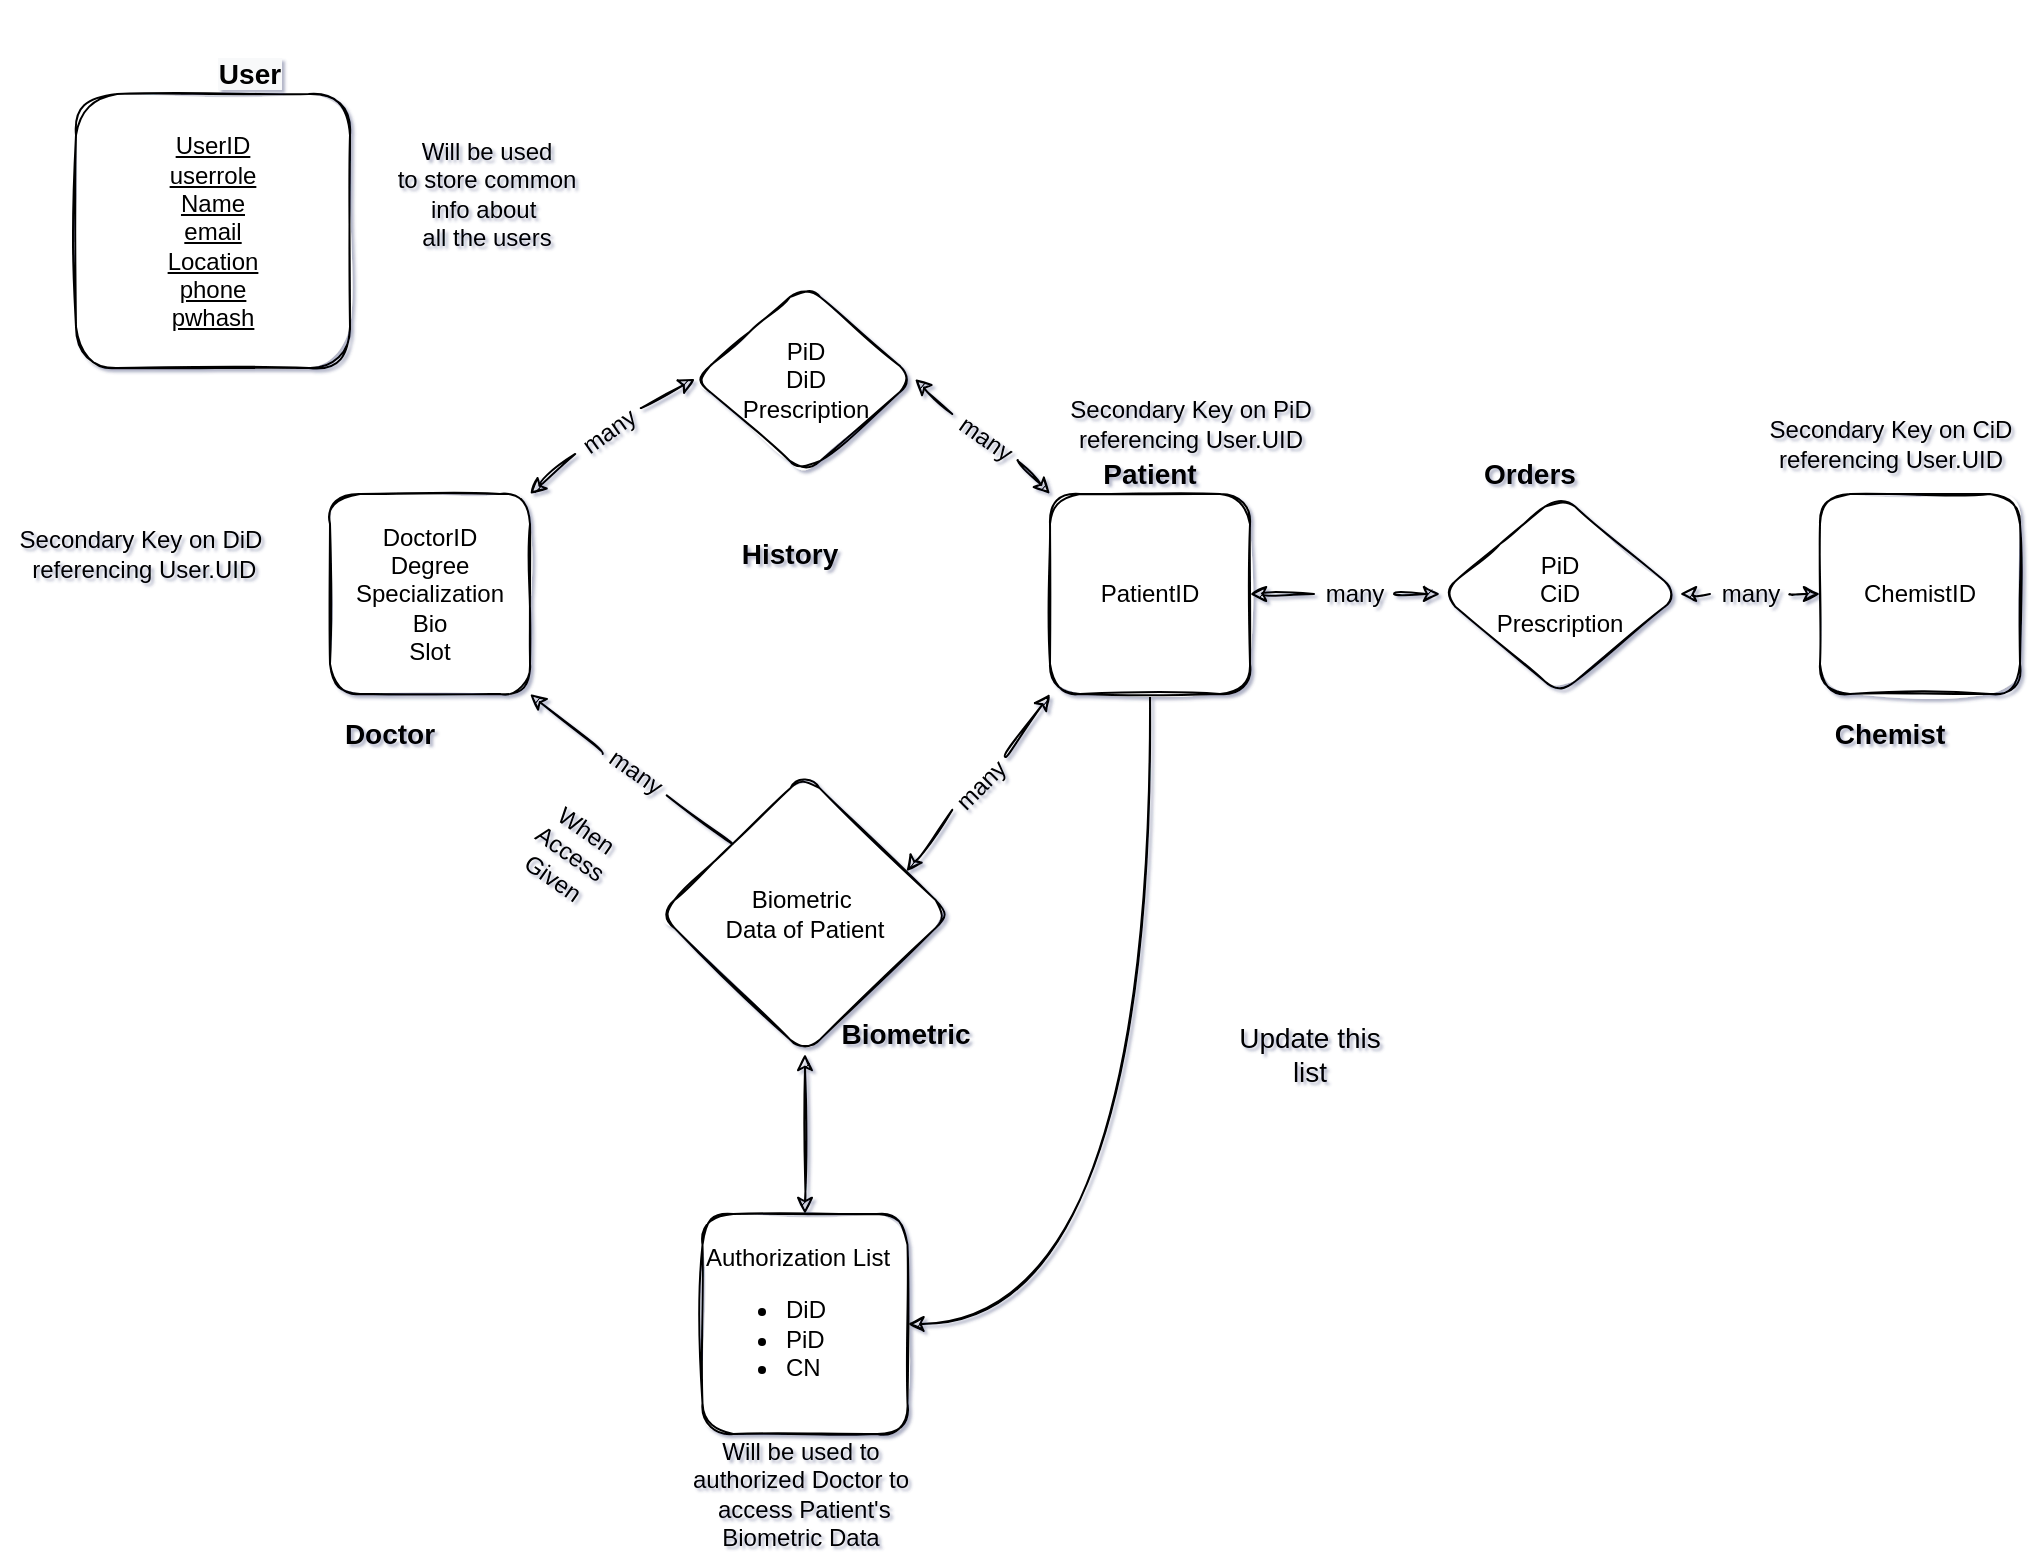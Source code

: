 <mxfile version="15.8.3" type="device"><diagram id="AdZE5MgRW-PzB5bj7evO" name="Page-1"><mxGraphModel dx="2676" dy="776" grid="0" gridSize="10" guides="1" tooltips="1" connect="1" arrows="1" fold="1" page="1" pageScale="1" pageWidth="850" pageHeight="1100" background="none" math="0" shadow="1"><root><mxCell id="0"/><mxCell id="1" parent="0"/><mxCell id="PvwdQWUYFKC4g_m13VtZ-1" value="&lt;u&gt;UserID&lt;br&gt;userrole&lt;br&gt;Name&lt;br&gt;email&lt;br&gt;Location&lt;br&gt;phone&lt;br&gt;pwhash&lt;br&gt;&lt;/u&gt;" style="whiteSpace=wrap;html=1;aspect=fixed;sketch=1;rounded=1;" parent="1" vertex="1"><mxGeometry x="-532" y="70" width="137" height="137" as="geometry"/></mxCell><mxCell id="PvwdQWUYFKC4g_m13VtZ-2" value="&#10;&#10;&lt;b style=&quot;color: rgb(0, 0, 0); font-family: helvetica; font-style: normal; letter-spacing: normal; text-align: center; text-indent: 0px; text-transform: none; word-spacing: 0px; background-color: rgb(248, 249, 250); font-size: 14px;&quot;&gt;User&lt;br&gt;&lt;/b&gt;&#10;&#10;" style="text;html=1;strokeColor=none;fillColor=none;align=center;verticalAlign=middle;whiteSpace=wrap;sketch=1;rounded=1;" parent="1" vertex="1"><mxGeometry x="-465" y="50" width="40" height="20" as="geometry"/></mxCell><mxCell id="PvwdQWUYFKC4g_m13VtZ-46" style="edgeStyle=orthogonalEdgeStyle;orthogonalLoop=1;jettySize=auto;html=1;exitX=0.5;exitY=1;exitDx=0;exitDy=0;entryX=1;entryY=0.5;entryDx=0;entryDy=0;curved=1;sketch=1;" parent="1" source="PvwdQWUYFKC4g_m13VtZ-3" target="PvwdQWUYFKC4g_m13VtZ-41" edge="1"><mxGeometry relative="1" as="geometry"/></mxCell><mxCell id="PvwdQWUYFKC4g_m13VtZ-3" value="PatientID" style="whiteSpace=wrap;html=1;aspect=fixed;sketch=1;rounded=1;" parent="1" vertex="1"><mxGeometry x="-45" y="270" width="100" height="100" as="geometry"/></mxCell><mxCell id="PvwdQWUYFKC4g_m13VtZ-4" value="DoctorID&lt;br&gt;Degree&lt;br&gt;Specialization&lt;br&gt;Bio&lt;br&gt;Slot" style="whiteSpace=wrap;html=1;aspect=fixed;sketch=1;rounded=1;" parent="1" vertex="1"><mxGeometry x="-405" y="270" width="100" height="100" as="geometry"/></mxCell><mxCell id="PvwdQWUYFKC4g_m13VtZ-5" value="ChemistID" style="whiteSpace=wrap;html=1;aspect=fixed;sketch=1;rounded=1;" parent="1" vertex="1"><mxGeometry x="340" y="270" width="100" height="100" as="geometry"/></mxCell><mxCell id="PvwdQWUYFKC4g_m13VtZ-12" value="PiD&lt;br&gt;DiD&lt;br&gt;Prescription&lt;br&gt;" style="rhombus;whiteSpace=wrap;html=1;sketch=1;rounded=1;" parent="1" vertex="1"><mxGeometry x="-222.5" y="165" width="110" height="95" as="geometry"/></mxCell><mxCell id="PvwdQWUYFKC4g_m13VtZ-20" value="&lt;b&gt;&lt;font style=&quot;font-size: 14px&quot;&gt;Patient&lt;/font&gt;&lt;/b&gt;" style="text;html=1;strokeColor=none;fillColor=none;align=center;verticalAlign=middle;whiteSpace=wrap;sketch=1;rounded=1;" parent="1" vertex="1"><mxGeometry x="-15" y="250" width="40" height="20" as="geometry"/></mxCell><mxCell id="PvwdQWUYFKC4g_m13VtZ-21" value="&lt;b&gt;&lt;font style=&quot;font-size: 14px&quot;&gt;Doctor&lt;/font&gt;&lt;/b&gt;" style="text;html=1;strokeColor=none;fillColor=none;align=center;verticalAlign=middle;whiteSpace=wrap;sketch=1;rounded=1;" parent="1" vertex="1"><mxGeometry x="-395" y="380" width="40" height="20" as="geometry"/></mxCell><mxCell id="PvwdQWUYFKC4g_m13VtZ-26" value="&lt;b&gt;&lt;font style=&quot;font-size: 14px&quot;&gt;History&lt;/font&gt;&lt;/b&gt;" style="text;html=1;strokeColor=none;fillColor=none;align=center;verticalAlign=middle;whiteSpace=wrap;sketch=1;rounded=1;" parent="1" vertex="1"><mxGeometry x="-195" y="290" width="40" height="20" as="geometry"/></mxCell><mxCell id="PvwdQWUYFKC4g_m13VtZ-27" value="&lt;b&gt;&lt;font style=&quot;font-size: 14px&quot;&gt;Orders&lt;/font&gt;&lt;/b&gt;" style="text;html=1;strokeColor=none;fillColor=none;align=center;verticalAlign=middle;whiteSpace=wrap;sketch=1;rounded=1;" parent="1" vertex="1"><mxGeometry x="175" y="250" width="40" height="20" as="geometry"/></mxCell><mxCell id="PvwdQWUYFKC4g_m13VtZ-28" value="PiD&lt;br&gt;CiD&lt;br&gt;Prescription" style="rhombus;whiteSpace=wrap;html=1;sketch=1;rounded=1;" parent="1" vertex="1"><mxGeometry x="150" y="270" width="120" height="100" as="geometry"/></mxCell><mxCell id="PvwdQWUYFKC4g_m13VtZ-32" value="&lt;b&gt;&lt;font style=&quot;font-size: 14px&quot;&gt;Chemist&lt;/font&gt;&lt;/b&gt;" style="text;html=1;strokeColor=none;fillColor=none;align=center;verticalAlign=middle;whiteSpace=wrap;sketch=1;rounded=1;" parent="1" vertex="1"><mxGeometry x="355" y="380" width="40" height="20" as="geometry"/></mxCell><mxCell id="PvwdQWUYFKC4g_m13VtZ-33" value="Biometric&amp;nbsp;&lt;br&gt;Data of Patient" style="rhombus;whiteSpace=wrap;html=1;sketch=1;rounded=1;" parent="1" vertex="1"><mxGeometry x="-240" y="410" width="145" height="140" as="geometry"/></mxCell><mxCell id="PvwdQWUYFKC4g_m13VtZ-35" value="" style="endArrow=classic;startArrow=none;html=1;entryX=0;entryY=1;entryDx=0;entryDy=0;exitX=0.971;exitY=0.448;exitDx=0;exitDy=0;exitPerimeter=0;curved=1;sketch=1;" parent="1" source="JHlT9cnCCguxa8hCjzQx-22" target="PvwdQWUYFKC4g_m13VtZ-3" edge="1"><mxGeometry width="50" height="50" relative="1" as="geometry"><mxPoint x="-130" y="470" as="sourcePoint"/><mxPoint x="-35" y="440" as="targetPoint"/></mxGeometry></mxCell><mxCell id="PvwdQWUYFKC4g_m13VtZ-37" value="" style="endArrow=classic;html=1;entryX=1;entryY=1;entryDx=0;entryDy=0;exitX=0.037;exitY=0.612;exitDx=0;exitDy=0;curved=1;sketch=1;startArrow=none;exitPerimeter=0;" parent="1" source="JHlT9cnCCguxa8hCjzQx-33" target="PvwdQWUYFKC4g_m13VtZ-4" edge="1"><mxGeometry width="50" height="50" relative="1" as="geometry"><mxPoint x="-15" y="460" as="sourcePoint"/><mxPoint x="35" y="410" as="targetPoint"/></mxGeometry></mxCell><mxCell id="PvwdQWUYFKC4g_m13VtZ-38" value="When Access Given&lt;br&gt;" style="text;html=1;strokeColor=none;fillColor=none;align=center;verticalAlign=middle;whiteSpace=wrap;rotation=35;sketch=1;rounded=1;" parent="1" vertex="1"><mxGeometry x="-305" y="440" width="40" height="20" as="geometry"/></mxCell><mxCell id="PvwdQWUYFKC4g_m13VtZ-40" value="&lt;b&gt;&lt;font style=&quot;font-size: 14px&quot;&gt;Biometric&lt;/font&gt;&lt;/b&gt;" style="text;html=1;strokeColor=none;fillColor=none;align=center;verticalAlign=middle;whiteSpace=wrap;sketch=1;rounded=1;" parent="1" vertex="1"><mxGeometry x="-137.5" y="530" width="40" height="20" as="geometry"/></mxCell><mxCell id="PvwdQWUYFKC4g_m13VtZ-41" value="Authorization List&lt;br&gt;&lt;ul&gt;&lt;li&gt;DiD&lt;/li&gt;&lt;li&gt;PiD&lt;/li&gt;&lt;li&gt;CN&lt;/li&gt;&lt;/ul&gt;" style="whiteSpace=wrap;html=1;align=left;sketch=1;rounded=1;" parent="1" vertex="1"><mxGeometry x="-218.75" y="630" width="102.5" height="110" as="geometry"/></mxCell><mxCell id="PvwdQWUYFKC4g_m13VtZ-44" value="" style="endArrow=classic;startArrow=classic;html=1;exitX=0.5;exitY=0;exitDx=0;exitDy=0;entryX=0.5;entryY=1;entryDx=0;entryDy=0;curved=1;sketch=1;" parent="1" source="PvwdQWUYFKC4g_m13VtZ-41" target="PvwdQWUYFKC4g_m13VtZ-33" edge="1"><mxGeometry width="50" height="50" relative="1" as="geometry"><mxPoint x="-15" y="430" as="sourcePoint"/><mxPoint x="35" y="380" as="targetPoint"/><Array as="points"/></mxGeometry></mxCell><mxCell id="PvwdQWUYFKC4g_m13VtZ-47" value="&lt;font style=&quot;font-size: 14px&quot;&gt;Update this list&lt;/font&gt;" style="text;html=1;strokeColor=none;fillColor=none;align=center;verticalAlign=middle;whiteSpace=wrap;sketch=1;rounded=1;" parent="1" vertex="1"><mxGeometry x="40" y="540" width="90" height="20" as="geometry"/></mxCell><mxCell id="PvwdQWUYFKC4g_m13VtZ-50" value="" style="endArrow=classic;startArrow=none;html=1;exitX=1;exitY=0.5;exitDx=0;exitDy=0;entryX=0;entryY=0.5;entryDx=0;entryDy=0;curved=1;sketch=1;" parent="1" source="JHlT9cnCCguxa8hCjzQx-13" target="PvwdQWUYFKC4g_m13VtZ-28" edge="1"><mxGeometry width="50" height="50" relative="1" as="geometry"><mxPoint x="-15" y="410" as="sourcePoint"/><mxPoint x="145" y="420" as="targetPoint"/></mxGeometry></mxCell><mxCell id="PvwdQWUYFKC4g_m13VtZ-51" value="" style="endArrow=classic;startArrow=none;html=1;entryX=0;entryY=0.5;entryDx=0;entryDy=0;exitX=1;exitY=0.5;exitDx=0;exitDy=0;curved=1;sketch=1;" parent="1" source="JHlT9cnCCguxa8hCjzQx-14" target="PvwdQWUYFKC4g_m13VtZ-5" edge="1"><mxGeometry width="50" height="50" relative="1" as="geometry"><mxPoint x="-15" y="510" as="sourcePoint"/><mxPoint x="35" y="460" as="targetPoint"/></mxGeometry></mxCell><mxCell id="JHlT9cnCCguxa8hCjzQx-1" value="Secondary Key on DiD&lt;br&gt;&amp;nbsp;referencing User.UID" style="text;html=1;align=center;verticalAlign=middle;resizable=0;points=[];autosize=1;strokeColor=none;fillColor=none;sketch=1;rounded=1;" parent="1" vertex="1"><mxGeometry x="-570" y="285" width="140" height="30" as="geometry"/></mxCell><mxCell id="JHlT9cnCCguxa8hCjzQx-2" value="Secondary Key on PiD &lt;br&gt;referencing User.UID" style="text;html=1;align=center;verticalAlign=middle;resizable=0;points=[];autosize=1;strokeColor=none;fillColor=none;sketch=1;rounded=1;" parent="1" vertex="1"><mxGeometry x="-45" y="220" width="140" height="30" as="geometry"/></mxCell><mxCell id="JHlT9cnCCguxa8hCjzQx-3" value="Secondary Key on CiD &lt;br&gt;referencing User.UID" style="text;html=1;align=center;verticalAlign=middle;resizable=0;points=[];autosize=1;strokeColor=none;fillColor=none;sketch=1;rounded=1;" parent="1" vertex="1"><mxGeometry x="305" y="230" width="140" height="30" as="geometry"/></mxCell><mxCell id="JHlT9cnCCguxa8hCjzQx-4" value="Will be used to&lt;br&gt;authorized Doctor to&lt;br&gt;&amp;nbsp;access Patient's&lt;br&gt;Biometric Data&lt;br&gt;" style="text;html=1;align=center;verticalAlign=middle;resizable=0;points=[];autosize=1;strokeColor=none;fillColor=none;sketch=1;rounded=1;" parent="1" vertex="1"><mxGeometry x="-230" y="740" width="120" height="60" as="geometry"/></mxCell><mxCell id="JHlT9cnCCguxa8hCjzQx-10" value="Will be used&lt;br&gt;to store common&lt;br&gt;info about&amp;nbsp;&lt;br&gt;all the users&lt;br&gt;" style="text;html=1;align=center;verticalAlign=middle;resizable=0;points=[];autosize=1;strokeColor=none;fillColor=none;rounded=1;" parent="1" vertex="1"><mxGeometry x="-377" y="90" width="100" height="60" as="geometry"/></mxCell><mxCell id="JHlT9cnCCguxa8hCjzQx-14" value="many&lt;span style=&quot;color: rgba(0 , 0 , 0 , 0) ; font-family: monospace ; font-size: 0px&quot;&gt;%3CmxGraphModel%3E%3Croot%3E%3CmxCell%20id%3D%220%22%2F%3E%3CmxCell%20id%3D%221%22%20parent%3D%220%22%2F%3E%3CmxCell%20id%3D%222%22%20value%3D%22many%22%20style%3D%22text%3Bhtml%3D1%3Balign%3Dcenter%3BverticalAlign%3Dmiddle%3Bresizable%3D0%3Bpoints%3D%5B%5D%3Bautosize%3D1%3BstrokeColor%3Dnone%3BfillColor%3Dnone%3Brotation%3D-30%3B%22%20vertex%3D%221%22%20parent%3D%221%22%3E%3CmxGeometry%20x%3D%22-305%22%20y%3D%22220%22%20width%3D%2240%22%20height%3D%2218%22%20as%3D%22geometry%22%2F%3E%3C%2FmxCell%3E%3C%2Froot%3E%3C%2FmxGraphModel%3E&lt;/span&gt;" style="text;html=1;align=center;verticalAlign=middle;resizable=0;points=[];autosize=1;strokeColor=none;fillColor=none;rounded=1;" parent="1" vertex="1"><mxGeometry x="285" y="308.5" width="40" height="23" as="geometry"/></mxCell><mxCell id="JHlT9cnCCguxa8hCjzQx-15" value="" style="endArrow=none;startArrow=classic;html=1;entryX=0;entryY=0.5;entryDx=0;entryDy=0;exitX=1;exitY=0.5;exitDx=0;exitDy=0;curved=1;sketch=1;" parent="1" source="PvwdQWUYFKC4g_m13VtZ-28" target="JHlT9cnCCguxa8hCjzQx-14" edge="1"><mxGeometry width="50" height="50" relative="1" as="geometry"><mxPoint x="270" y="320" as="sourcePoint"/><mxPoint x="340" y="320" as="targetPoint"/></mxGeometry></mxCell><mxCell id="JHlT9cnCCguxa8hCjzQx-13" value="many&lt;span style=&quot;color: rgba(0 , 0 , 0 , 0) ; font-family: monospace ; font-size: 0px&quot;&gt;%3CmxGraphModel%3E%3Croot%3E%3CmxCell%20id%3D%220%22%2F%3E%3CmxCell%20id%3D%221%22%20parent%3D%220%22%2F%3E%3CmxCell%20id%3D%222%22%20value%3D%22many%22%20style%3D%22text%3Bhtml%3D1%3Balign%3Dcenter%3BverticalAlign%3Dmiddle%3Bresizable%3D0%3Bpoints%3D%5B%5D%3Bautosize%3D1%3BstrokeColor%3Dnone%3BfillColor%3Dnone%3Brotation%3D-30%3B%22%20vertex%3D%221%22%20parent%3D%221%22%3E%3CmxGeometry%20x%3D%22-305%22%20y%3D%22220%22%20width%3D%2240%22%20height%3D%2218%22%20as%3D%22geometry%22%2F%3E%3C%2FmxCell%3E%3C%2Froot%3E%3C%2FmxGraphModel%3E&lt;/span&gt;" style="text;html=1;align=center;verticalAlign=middle;resizable=0;points=[];autosize=1;strokeColor=none;fillColor=none;rounded=1;" parent="1" vertex="1"><mxGeometry x="87" y="308.5" width="40" height="23" as="geometry"/></mxCell><mxCell id="JHlT9cnCCguxa8hCjzQx-16" value="" style="endArrow=none;startArrow=classic;html=1;exitX=1;exitY=0.5;exitDx=0;exitDy=0;entryX=0;entryY=0.5;entryDx=0;entryDy=0;curved=1;sketch=1;" parent="1" source="PvwdQWUYFKC4g_m13VtZ-3" target="JHlT9cnCCguxa8hCjzQx-13" edge="1"><mxGeometry width="50" height="50" relative="1" as="geometry"><mxPoint x="75" y="320" as="sourcePoint"/><mxPoint x="150" y="320" as="targetPoint"/></mxGeometry></mxCell><mxCell id="JHlT9cnCCguxa8hCjzQx-26" value="" style="endArrow=classic;startArrow=none;html=1;exitX=1;exitY=0.5;exitDx=0;exitDy=0;entryX=0;entryY=0.5;entryDx=0;entryDy=0;curved=1;sketch=1;" parent="1" source="JHlT9cnCCguxa8hCjzQx-27" target="PvwdQWUYFKC4g_m13VtZ-12" edge="1"><mxGeometry width="50" height="50" relative="1" as="geometry"><mxPoint x="-407.42" y="297.35" as="sourcePoint"/><mxPoint x="-266.18" y="149.995" as="targetPoint"/></mxGeometry></mxCell><mxCell id="JHlT9cnCCguxa8hCjzQx-27" value="many&lt;span style=&quot;color: rgba(0 , 0 , 0 , 0) ; font-family: monospace ; font-size: 0px&quot;&gt;%3CmxGraphModel%3E%3Croot%3E%3CmxCell%20id%3D%220%22%2F%3E%3CmxCell%20id%3D%221%22%20parent%3D%220%22%2F%3E%3CmxCell%20id%3D%222%22%20value%3D%22many%22%20style%3D%22text%3Bhtml%3D1%3Balign%3Dcenter%3BverticalAlign%3Dmiddle%3Bresizable%3D0%3Bpoints%3D%5B%5D%3Bautosize%3D1%3BstrokeColor%3Dnone%3BfillColor%3Dnone%3Brotation%3D-30%3B%22%20vertex%3D%221%22%20parent%3D%221%22%3E%3CmxGeometry%20x%3D%22-305%22%20y%3D%22220%22%20width%3D%2240%22%20height%3D%2218%22%20as%3D%22geometry%22%2F%3E%3C%2FmxCell%3E%3C%2Froot%3E%3C%2FmxGraphModel%3E&lt;/span&gt;" style="text;html=1;align=center;verticalAlign=middle;resizable=0;points=[];autosize=1;strokeColor=none;fillColor=none;rotation=325;rounded=1;" parent="1" vertex="1"><mxGeometry x="-286" y="227" width="40" height="23" as="geometry"/></mxCell><mxCell id="JHlT9cnCCguxa8hCjzQx-28" value="" style="endArrow=none;startArrow=classic;html=1;exitX=1;exitY=0;exitDx=0;exitDy=0;entryX=0;entryY=0.5;entryDx=0;entryDy=0;curved=1;sketch=1;" parent="1" source="PvwdQWUYFKC4g_m13VtZ-4" target="JHlT9cnCCguxa8hCjzQx-27" edge="1"><mxGeometry width="50" height="50" relative="1" as="geometry"><mxPoint x="-352.42" y="198.85" as="sourcePoint"/><mxPoint x="-242.42" y="207.35" as="targetPoint"/></mxGeometry></mxCell><mxCell id="JHlT9cnCCguxa8hCjzQx-29" value="" style="endArrow=classic;startArrow=none;html=1;exitX=1;exitY=0.5;exitDx=0;exitDy=0;entryX=0;entryY=0;entryDx=0;entryDy=0;curved=1;sketch=1;" parent="1" source="JHlT9cnCCguxa8hCjzQx-30" target="PvwdQWUYFKC4g_m13VtZ-3" edge="1"><mxGeometry width="50" height="50" relative="1" as="geometry"><mxPoint x="-253.42" y="367.85" as="sourcePoint"/><mxPoint x="-68.5" y="283" as="targetPoint"/></mxGeometry></mxCell><mxCell id="JHlT9cnCCguxa8hCjzQx-30" value="many&lt;span style=&quot;color: rgba(0 , 0 , 0 , 0) ; font-family: monospace ; font-size: 0px&quot;&gt;%3CmxGraphModel%3E%3Croot%3E%3CmxCell%20id%3D%220%22%2F%3E%3CmxCell%20id%3D%221%22%20parent%3D%220%22%2F%3E%3CmxCell%20id%3D%222%22%20value%3D%22many%22%20style%3D%22text%3Bhtml%3D1%3Balign%3Dcenter%3BverticalAlign%3Dmiddle%3Bresizable%3D0%3Bpoints%3D%5B%5D%3Bautosize%3D1%3BstrokeColor%3Dnone%3BfillColor%3Dnone%3Brotation%3D-30%3B%22%20vertex%3D%221%22%20parent%3D%221%22%3E%3CmxGeometry%20x%3D%22-305%22%20y%3D%22220%22%20width%3D%2240%22%20height%3D%2218%22%20as%3D%22geometry%22%2F%3E%3C%2FmxCell%3E%3C%2Froot%3E%3C%2FmxGraphModel%3E&lt;/span&gt;" style="text;html=1;align=center;verticalAlign=middle;resizable=0;points=[];autosize=1;strokeColor=none;fillColor=none;rotation=35;rounded=1;" parent="1" vertex="1"><mxGeometry x="-97.5" y="230" width="40" height="23" as="geometry"/></mxCell><mxCell id="JHlT9cnCCguxa8hCjzQx-31" value="" style="endArrow=none;startArrow=classic;html=1;exitX=1;exitY=0.5;exitDx=0;exitDy=0;entryX=0;entryY=0.5;entryDx=0;entryDy=0;curved=1;sketch=1;" parent="1" source="PvwdQWUYFKC4g_m13VtZ-12" target="JHlT9cnCCguxa8hCjzQx-30" edge="1"><mxGeometry width="50" height="50" relative="1" as="geometry"><mxPoint x="-151" y="340.5" as="sourcePoint"/><mxPoint x="-88.42" y="277.85" as="targetPoint"/></mxGeometry></mxCell><mxCell id="JHlT9cnCCguxa8hCjzQx-22" value="many&lt;span style=&quot;color: rgba(0 , 0 , 0 , 0) ; font-family: monospace ; font-size: 0px&quot;&gt;%3CmxGraphModel%3E%3Croot%3E%3CmxCell%20id%3D%220%22%2F%3E%3CmxCell%20id%3D%221%22%20parent%3D%220%22%2F%3E%3CmxCell%20id%3D%222%22%20value%3D%22many%22%20style%3D%22text%3Bhtml%3D1%3Balign%3Dcenter%3BverticalAlign%3Dmiddle%3Bresizable%3D0%3Bpoints%3D%5B%5D%3Bautosize%3D1%3BstrokeColor%3Dnone%3BfillColor%3Dnone%3Brotation%3D-30%3B%22%20vertex%3D%221%22%20parent%3D%221%22%3E%3CmxGeometry%20x%3D%22-305%22%20y%3D%22220%22%20width%3D%2240%22%20height%3D%2218%22%20as%3D%22geometry%22%2F%3E%3C%2FmxCell%3E%3C%2Froot%3E%3C%2FmxGraphModel%3E&lt;/span&gt;" style="text;html=1;align=center;verticalAlign=middle;resizable=0;points=[];autosize=1;strokeColor=none;fillColor=none;rotation=-45;rounded=1;" parent="1" vertex="1"><mxGeometry x="-100" y="404" width="40" height="23" as="geometry"/></mxCell><mxCell id="JHlT9cnCCguxa8hCjzQx-32" value="" style="endArrow=none;startArrow=classic;html=1;entryX=0.035;entryY=0.456;entryDx=0;entryDy=0;exitX=0.85;exitY=0.348;exitDx=0;exitDy=0;exitPerimeter=0;curved=1;sketch=1;entryPerimeter=0;" parent="1" source="PvwdQWUYFKC4g_m13VtZ-33" target="JHlT9cnCCguxa8hCjzQx-22" edge="1"><mxGeometry width="50" height="50" relative="1" as="geometry"><mxPoint x="-116.75" y="458.72" as="sourcePoint"/><mxPoint x="-45" y="370" as="targetPoint"/></mxGeometry></mxCell><mxCell id="JHlT9cnCCguxa8hCjzQx-33" value="many&lt;span style=&quot;color: rgba(0 , 0 , 0 , 0) ; font-family: monospace ; font-size: 0px&quot;&gt;%3CmxGraphModel%3E%3Croot%3E%3CmxCell%20id%3D%220%22%2F%3E%3CmxCell%20id%3D%221%22%20parent%3D%220%22%2F%3E%3CmxCell%20id%3D%222%22%20value%3D%22many%22%20style%3D%22text%3Bhtml%3D1%3Balign%3Dcenter%3BverticalAlign%3Dmiddle%3Bresizable%3D0%3Bpoints%3D%5B%5D%3Bautosize%3D1%3BstrokeColor%3Dnone%3BfillColor%3Dnone%3Brotation%3D-30%3B%22%20vertex%3D%221%22%20parent%3D%221%22%3E%3CmxGeometry%20x%3D%22-305%22%20y%3D%22220%22%20width%3D%2240%22%20height%3D%2218%22%20as%3D%22geometry%22%2F%3E%3C%2FmxCell%3E%3C%2Froot%3E%3C%2FmxGraphModel%3E&lt;/span&gt;" style="text;html=1;align=center;verticalAlign=middle;resizable=0;points=[];autosize=1;strokeColor=none;fillColor=none;rotation=35;rounded=1;" parent="1" vertex="1"><mxGeometry x="-272" y="397" width="40" height="23" as="geometry"/></mxCell><mxCell id="JHlT9cnCCguxa8hCjzQx-34" value="" style="endArrow=none;html=1;entryX=0.989;entryY=0.552;entryDx=0;entryDy=0;exitX=0;exitY=0;exitDx=0;exitDy=0;curved=1;sketch=1;entryPerimeter=0;" parent="1" source="PvwdQWUYFKC4g_m13VtZ-33" target="JHlT9cnCCguxa8hCjzQx-33" edge="1"><mxGeometry width="50" height="50" relative="1" as="geometry"><mxPoint x="-203.75" y="445" as="sourcePoint"/><mxPoint x="-305" y="370" as="targetPoint"/></mxGeometry></mxCell></root></mxGraphModel></diagram></mxfile>
